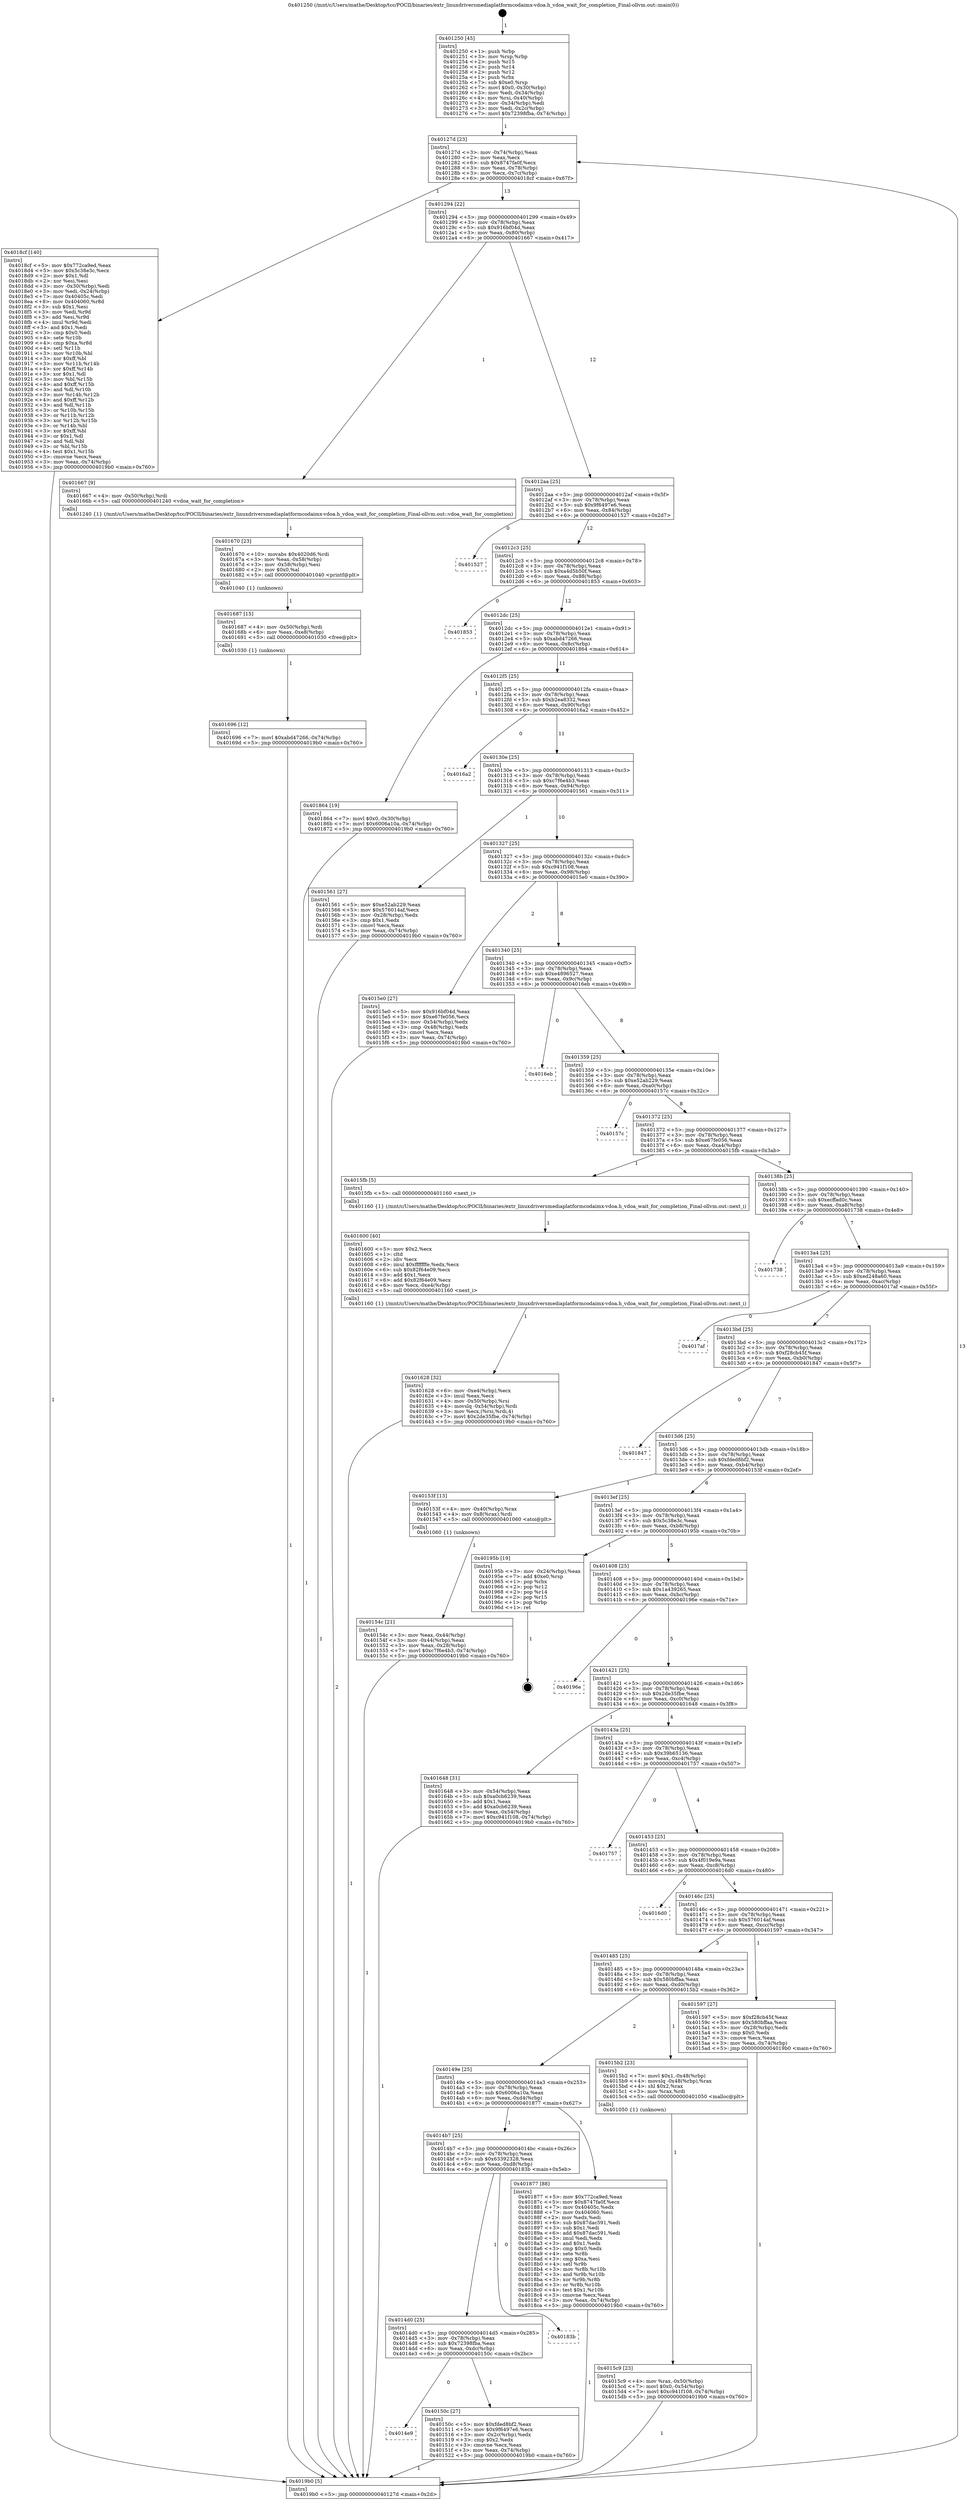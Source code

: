 digraph "0x401250" {
  label = "0x401250 (/mnt/c/Users/mathe/Desktop/tcc/POCII/binaries/extr_linuxdriversmediaplatformcodaimx-vdoa.h_vdoa_wait_for_completion_Final-ollvm.out::main(0))"
  labelloc = "t"
  node[shape=record]

  Entry [label="",width=0.3,height=0.3,shape=circle,fillcolor=black,style=filled]
  "0x40127d" [label="{
     0x40127d [23]\l
     | [instrs]\l
     &nbsp;&nbsp;0x40127d \<+3\>: mov -0x74(%rbp),%eax\l
     &nbsp;&nbsp;0x401280 \<+2\>: mov %eax,%ecx\l
     &nbsp;&nbsp;0x401282 \<+6\>: sub $0x8747fa0f,%ecx\l
     &nbsp;&nbsp;0x401288 \<+3\>: mov %eax,-0x78(%rbp)\l
     &nbsp;&nbsp;0x40128b \<+3\>: mov %ecx,-0x7c(%rbp)\l
     &nbsp;&nbsp;0x40128e \<+6\>: je 00000000004018cf \<main+0x67f\>\l
  }"]
  "0x4018cf" [label="{
     0x4018cf [140]\l
     | [instrs]\l
     &nbsp;&nbsp;0x4018cf \<+5\>: mov $0x772ca9ed,%eax\l
     &nbsp;&nbsp;0x4018d4 \<+5\>: mov $0x5c38e3c,%ecx\l
     &nbsp;&nbsp;0x4018d9 \<+2\>: mov $0x1,%dl\l
     &nbsp;&nbsp;0x4018db \<+2\>: xor %esi,%esi\l
     &nbsp;&nbsp;0x4018dd \<+3\>: mov -0x30(%rbp),%edi\l
     &nbsp;&nbsp;0x4018e0 \<+3\>: mov %edi,-0x24(%rbp)\l
     &nbsp;&nbsp;0x4018e3 \<+7\>: mov 0x40405c,%edi\l
     &nbsp;&nbsp;0x4018ea \<+8\>: mov 0x404060,%r8d\l
     &nbsp;&nbsp;0x4018f2 \<+3\>: sub $0x1,%esi\l
     &nbsp;&nbsp;0x4018f5 \<+3\>: mov %edi,%r9d\l
     &nbsp;&nbsp;0x4018f8 \<+3\>: add %esi,%r9d\l
     &nbsp;&nbsp;0x4018fb \<+4\>: imul %r9d,%edi\l
     &nbsp;&nbsp;0x4018ff \<+3\>: and $0x1,%edi\l
     &nbsp;&nbsp;0x401902 \<+3\>: cmp $0x0,%edi\l
     &nbsp;&nbsp;0x401905 \<+4\>: sete %r10b\l
     &nbsp;&nbsp;0x401909 \<+4\>: cmp $0xa,%r8d\l
     &nbsp;&nbsp;0x40190d \<+4\>: setl %r11b\l
     &nbsp;&nbsp;0x401911 \<+3\>: mov %r10b,%bl\l
     &nbsp;&nbsp;0x401914 \<+3\>: xor $0xff,%bl\l
     &nbsp;&nbsp;0x401917 \<+3\>: mov %r11b,%r14b\l
     &nbsp;&nbsp;0x40191a \<+4\>: xor $0xff,%r14b\l
     &nbsp;&nbsp;0x40191e \<+3\>: xor $0x1,%dl\l
     &nbsp;&nbsp;0x401921 \<+3\>: mov %bl,%r15b\l
     &nbsp;&nbsp;0x401924 \<+4\>: and $0xff,%r15b\l
     &nbsp;&nbsp;0x401928 \<+3\>: and %dl,%r10b\l
     &nbsp;&nbsp;0x40192b \<+3\>: mov %r14b,%r12b\l
     &nbsp;&nbsp;0x40192e \<+4\>: and $0xff,%r12b\l
     &nbsp;&nbsp;0x401932 \<+3\>: and %dl,%r11b\l
     &nbsp;&nbsp;0x401935 \<+3\>: or %r10b,%r15b\l
     &nbsp;&nbsp;0x401938 \<+3\>: or %r11b,%r12b\l
     &nbsp;&nbsp;0x40193b \<+3\>: xor %r12b,%r15b\l
     &nbsp;&nbsp;0x40193e \<+3\>: or %r14b,%bl\l
     &nbsp;&nbsp;0x401941 \<+3\>: xor $0xff,%bl\l
     &nbsp;&nbsp;0x401944 \<+3\>: or $0x1,%dl\l
     &nbsp;&nbsp;0x401947 \<+2\>: and %dl,%bl\l
     &nbsp;&nbsp;0x401949 \<+3\>: or %bl,%r15b\l
     &nbsp;&nbsp;0x40194c \<+4\>: test $0x1,%r15b\l
     &nbsp;&nbsp;0x401950 \<+3\>: cmovne %ecx,%eax\l
     &nbsp;&nbsp;0x401953 \<+3\>: mov %eax,-0x74(%rbp)\l
     &nbsp;&nbsp;0x401956 \<+5\>: jmp 00000000004019b0 \<main+0x760\>\l
  }"]
  "0x401294" [label="{
     0x401294 [22]\l
     | [instrs]\l
     &nbsp;&nbsp;0x401294 \<+5\>: jmp 0000000000401299 \<main+0x49\>\l
     &nbsp;&nbsp;0x401299 \<+3\>: mov -0x78(%rbp),%eax\l
     &nbsp;&nbsp;0x40129c \<+5\>: sub $0x916bf04d,%eax\l
     &nbsp;&nbsp;0x4012a1 \<+3\>: mov %eax,-0x80(%rbp)\l
     &nbsp;&nbsp;0x4012a4 \<+6\>: je 0000000000401667 \<main+0x417\>\l
  }"]
  Exit [label="",width=0.3,height=0.3,shape=circle,fillcolor=black,style=filled,peripheries=2]
  "0x401667" [label="{
     0x401667 [9]\l
     | [instrs]\l
     &nbsp;&nbsp;0x401667 \<+4\>: mov -0x50(%rbp),%rdi\l
     &nbsp;&nbsp;0x40166b \<+5\>: call 0000000000401240 \<vdoa_wait_for_completion\>\l
     | [calls]\l
     &nbsp;&nbsp;0x401240 \{1\} (/mnt/c/Users/mathe/Desktop/tcc/POCII/binaries/extr_linuxdriversmediaplatformcodaimx-vdoa.h_vdoa_wait_for_completion_Final-ollvm.out::vdoa_wait_for_completion)\l
  }"]
  "0x4012aa" [label="{
     0x4012aa [25]\l
     | [instrs]\l
     &nbsp;&nbsp;0x4012aa \<+5\>: jmp 00000000004012af \<main+0x5f\>\l
     &nbsp;&nbsp;0x4012af \<+3\>: mov -0x78(%rbp),%eax\l
     &nbsp;&nbsp;0x4012b2 \<+5\>: sub $0x9f6497e6,%eax\l
     &nbsp;&nbsp;0x4012b7 \<+6\>: mov %eax,-0x84(%rbp)\l
     &nbsp;&nbsp;0x4012bd \<+6\>: je 0000000000401527 \<main+0x2d7\>\l
  }"]
  "0x401696" [label="{
     0x401696 [12]\l
     | [instrs]\l
     &nbsp;&nbsp;0x401696 \<+7\>: movl $0xabd47266,-0x74(%rbp)\l
     &nbsp;&nbsp;0x40169d \<+5\>: jmp 00000000004019b0 \<main+0x760\>\l
  }"]
  "0x401527" [label="{
     0x401527\l
  }", style=dashed]
  "0x4012c3" [label="{
     0x4012c3 [25]\l
     | [instrs]\l
     &nbsp;&nbsp;0x4012c3 \<+5\>: jmp 00000000004012c8 \<main+0x78\>\l
     &nbsp;&nbsp;0x4012c8 \<+3\>: mov -0x78(%rbp),%eax\l
     &nbsp;&nbsp;0x4012cb \<+5\>: sub $0xa4d5b50f,%eax\l
     &nbsp;&nbsp;0x4012d0 \<+6\>: mov %eax,-0x88(%rbp)\l
     &nbsp;&nbsp;0x4012d6 \<+6\>: je 0000000000401853 \<main+0x603\>\l
  }"]
  "0x401687" [label="{
     0x401687 [15]\l
     | [instrs]\l
     &nbsp;&nbsp;0x401687 \<+4\>: mov -0x50(%rbp),%rdi\l
     &nbsp;&nbsp;0x40168b \<+6\>: mov %eax,-0xe8(%rbp)\l
     &nbsp;&nbsp;0x401691 \<+5\>: call 0000000000401030 \<free@plt\>\l
     | [calls]\l
     &nbsp;&nbsp;0x401030 \{1\} (unknown)\l
  }"]
  "0x401853" [label="{
     0x401853\l
  }", style=dashed]
  "0x4012dc" [label="{
     0x4012dc [25]\l
     | [instrs]\l
     &nbsp;&nbsp;0x4012dc \<+5\>: jmp 00000000004012e1 \<main+0x91\>\l
     &nbsp;&nbsp;0x4012e1 \<+3\>: mov -0x78(%rbp),%eax\l
     &nbsp;&nbsp;0x4012e4 \<+5\>: sub $0xabd47266,%eax\l
     &nbsp;&nbsp;0x4012e9 \<+6\>: mov %eax,-0x8c(%rbp)\l
     &nbsp;&nbsp;0x4012ef \<+6\>: je 0000000000401864 \<main+0x614\>\l
  }"]
  "0x401670" [label="{
     0x401670 [23]\l
     | [instrs]\l
     &nbsp;&nbsp;0x401670 \<+10\>: movabs $0x4020d6,%rdi\l
     &nbsp;&nbsp;0x40167a \<+3\>: mov %eax,-0x58(%rbp)\l
     &nbsp;&nbsp;0x40167d \<+3\>: mov -0x58(%rbp),%esi\l
     &nbsp;&nbsp;0x401680 \<+2\>: mov $0x0,%al\l
     &nbsp;&nbsp;0x401682 \<+5\>: call 0000000000401040 \<printf@plt\>\l
     | [calls]\l
     &nbsp;&nbsp;0x401040 \{1\} (unknown)\l
  }"]
  "0x401864" [label="{
     0x401864 [19]\l
     | [instrs]\l
     &nbsp;&nbsp;0x401864 \<+7\>: movl $0x0,-0x30(%rbp)\l
     &nbsp;&nbsp;0x40186b \<+7\>: movl $0x6006a10a,-0x74(%rbp)\l
     &nbsp;&nbsp;0x401872 \<+5\>: jmp 00000000004019b0 \<main+0x760\>\l
  }"]
  "0x4012f5" [label="{
     0x4012f5 [25]\l
     | [instrs]\l
     &nbsp;&nbsp;0x4012f5 \<+5\>: jmp 00000000004012fa \<main+0xaa\>\l
     &nbsp;&nbsp;0x4012fa \<+3\>: mov -0x78(%rbp),%eax\l
     &nbsp;&nbsp;0x4012fd \<+5\>: sub $0xb2ea8332,%eax\l
     &nbsp;&nbsp;0x401302 \<+6\>: mov %eax,-0x90(%rbp)\l
     &nbsp;&nbsp;0x401308 \<+6\>: je 00000000004016a2 \<main+0x452\>\l
  }"]
  "0x401628" [label="{
     0x401628 [32]\l
     | [instrs]\l
     &nbsp;&nbsp;0x401628 \<+6\>: mov -0xe4(%rbp),%ecx\l
     &nbsp;&nbsp;0x40162e \<+3\>: imul %eax,%ecx\l
     &nbsp;&nbsp;0x401631 \<+4\>: mov -0x50(%rbp),%rsi\l
     &nbsp;&nbsp;0x401635 \<+4\>: movslq -0x54(%rbp),%rdi\l
     &nbsp;&nbsp;0x401639 \<+3\>: mov %ecx,(%rsi,%rdi,4)\l
     &nbsp;&nbsp;0x40163c \<+7\>: movl $0x2de35fbe,-0x74(%rbp)\l
     &nbsp;&nbsp;0x401643 \<+5\>: jmp 00000000004019b0 \<main+0x760\>\l
  }"]
  "0x4016a2" [label="{
     0x4016a2\l
  }", style=dashed]
  "0x40130e" [label="{
     0x40130e [25]\l
     | [instrs]\l
     &nbsp;&nbsp;0x40130e \<+5\>: jmp 0000000000401313 \<main+0xc3\>\l
     &nbsp;&nbsp;0x401313 \<+3\>: mov -0x78(%rbp),%eax\l
     &nbsp;&nbsp;0x401316 \<+5\>: sub $0xc7f6e4b3,%eax\l
     &nbsp;&nbsp;0x40131b \<+6\>: mov %eax,-0x94(%rbp)\l
     &nbsp;&nbsp;0x401321 \<+6\>: je 0000000000401561 \<main+0x311\>\l
  }"]
  "0x401600" [label="{
     0x401600 [40]\l
     | [instrs]\l
     &nbsp;&nbsp;0x401600 \<+5\>: mov $0x2,%ecx\l
     &nbsp;&nbsp;0x401605 \<+1\>: cltd\l
     &nbsp;&nbsp;0x401606 \<+2\>: idiv %ecx\l
     &nbsp;&nbsp;0x401608 \<+6\>: imul $0xfffffffe,%edx,%ecx\l
     &nbsp;&nbsp;0x40160e \<+6\>: sub $0x82f64e09,%ecx\l
     &nbsp;&nbsp;0x401614 \<+3\>: add $0x1,%ecx\l
     &nbsp;&nbsp;0x401617 \<+6\>: add $0x82f64e09,%ecx\l
     &nbsp;&nbsp;0x40161d \<+6\>: mov %ecx,-0xe4(%rbp)\l
     &nbsp;&nbsp;0x401623 \<+5\>: call 0000000000401160 \<next_i\>\l
     | [calls]\l
     &nbsp;&nbsp;0x401160 \{1\} (/mnt/c/Users/mathe/Desktop/tcc/POCII/binaries/extr_linuxdriversmediaplatformcodaimx-vdoa.h_vdoa_wait_for_completion_Final-ollvm.out::next_i)\l
  }"]
  "0x401561" [label="{
     0x401561 [27]\l
     | [instrs]\l
     &nbsp;&nbsp;0x401561 \<+5\>: mov $0xe52ab229,%eax\l
     &nbsp;&nbsp;0x401566 \<+5\>: mov $0x576014af,%ecx\l
     &nbsp;&nbsp;0x40156b \<+3\>: mov -0x28(%rbp),%edx\l
     &nbsp;&nbsp;0x40156e \<+3\>: cmp $0x1,%edx\l
     &nbsp;&nbsp;0x401571 \<+3\>: cmovl %ecx,%eax\l
     &nbsp;&nbsp;0x401574 \<+3\>: mov %eax,-0x74(%rbp)\l
     &nbsp;&nbsp;0x401577 \<+5\>: jmp 00000000004019b0 \<main+0x760\>\l
  }"]
  "0x401327" [label="{
     0x401327 [25]\l
     | [instrs]\l
     &nbsp;&nbsp;0x401327 \<+5\>: jmp 000000000040132c \<main+0xdc\>\l
     &nbsp;&nbsp;0x40132c \<+3\>: mov -0x78(%rbp),%eax\l
     &nbsp;&nbsp;0x40132f \<+5\>: sub $0xc941f108,%eax\l
     &nbsp;&nbsp;0x401334 \<+6\>: mov %eax,-0x98(%rbp)\l
     &nbsp;&nbsp;0x40133a \<+6\>: je 00000000004015e0 \<main+0x390\>\l
  }"]
  "0x4015c9" [label="{
     0x4015c9 [23]\l
     | [instrs]\l
     &nbsp;&nbsp;0x4015c9 \<+4\>: mov %rax,-0x50(%rbp)\l
     &nbsp;&nbsp;0x4015cd \<+7\>: movl $0x0,-0x54(%rbp)\l
     &nbsp;&nbsp;0x4015d4 \<+7\>: movl $0xc941f108,-0x74(%rbp)\l
     &nbsp;&nbsp;0x4015db \<+5\>: jmp 00000000004019b0 \<main+0x760\>\l
  }"]
  "0x4015e0" [label="{
     0x4015e0 [27]\l
     | [instrs]\l
     &nbsp;&nbsp;0x4015e0 \<+5\>: mov $0x916bf04d,%eax\l
     &nbsp;&nbsp;0x4015e5 \<+5\>: mov $0xe67fe056,%ecx\l
     &nbsp;&nbsp;0x4015ea \<+3\>: mov -0x54(%rbp),%edx\l
     &nbsp;&nbsp;0x4015ed \<+3\>: cmp -0x48(%rbp),%edx\l
     &nbsp;&nbsp;0x4015f0 \<+3\>: cmovl %ecx,%eax\l
     &nbsp;&nbsp;0x4015f3 \<+3\>: mov %eax,-0x74(%rbp)\l
     &nbsp;&nbsp;0x4015f6 \<+5\>: jmp 00000000004019b0 \<main+0x760\>\l
  }"]
  "0x401340" [label="{
     0x401340 [25]\l
     | [instrs]\l
     &nbsp;&nbsp;0x401340 \<+5\>: jmp 0000000000401345 \<main+0xf5\>\l
     &nbsp;&nbsp;0x401345 \<+3\>: mov -0x78(%rbp),%eax\l
     &nbsp;&nbsp;0x401348 \<+5\>: sub $0xe4896527,%eax\l
     &nbsp;&nbsp;0x40134d \<+6\>: mov %eax,-0x9c(%rbp)\l
     &nbsp;&nbsp;0x401353 \<+6\>: je 00000000004016eb \<main+0x49b\>\l
  }"]
  "0x40154c" [label="{
     0x40154c [21]\l
     | [instrs]\l
     &nbsp;&nbsp;0x40154c \<+3\>: mov %eax,-0x44(%rbp)\l
     &nbsp;&nbsp;0x40154f \<+3\>: mov -0x44(%rbp),%eax\l
     &nbsp;&nbsp;0x401552 \<+3\>: mov %eax,-0x28(%rbp)\l
     &nbsp;&nbsp;0x401555 \<+7\>: movl $0xc7f6e4b3,-0x74(%rbp)\l
     &nbsp;&nbsp;0x40155c \<+5\>: jmp 00000000004019b0 \<main+0x760\>\l
  }"]
  "0x4016eb" [label="{
     0x4016eb\l
  }", style=dashed]
  "0x401359" [label="{
     0x401359 [25]\l
     | [instrs]\l
     &nbsp;&nbsp;0x401359 \<+5\>: jmp 000000000040135e \<main+0x10e\>\l
     &nbsp;&nbsp;0x40135e \<+3\>: mov -0x78(%rbp),%eax\l
     &nbsp;&nbsp;0x401361 \<+5\>: sub $0xe52ab229,%eax\l
     &nbsp;&nbsp;0x401366 \<+6\>: mov %eax,-0xa0(%rbp)\l
     &nbsp;&nbsp;0x40136c \<+6\>: je 000000000040157c \<main+0x32c\>\l
  }"]
  "0x401250" [label="{
     0x401250 [45]\l
     | [instrs]\l
     &nbsp;&nbsp;0x401250 \<+1\>: push %rbp\l
     &nbsp;&nbsp;0x401251 \<+3\>: mov %rsp,%rbp\l
     &nbsp;&nbsp;0x401254 \<+2\>: push %r15\l
     &nbsp;&nbsp;0x401256 \<+2\>: push %r14\l
     &nbsp;&nbsp;0x401258 \<+2\>: push %r12\l
     &nbsp;&nbsp;0x40125a \<+1\>: push %rbx\l
     &nbsp;&nbsp;0x40125b \<+7\>: sub $0xe0,%rsp\l
     &nbsp;&nbsp;0x401262 \<+7\>: movl $0x0,-0x30(%rbp)\l
     &nbsp;&nbsp;0x401269 \<+3\>: mov %edi,-0x34(%rbp)\l
     &nbsp;&nbsp;0x40126c \<+4\>: mov %rsi,-0x40(%rbp)\l
     &nbsp;&nbsp;0x401270 \<+3\>: mov -0x34(%rbp),%edi\l
     &nbsp;&nbsp;0x401273 \<+3\>: mov %edi,-0x2c(%rbp)\l
     &nbsp;&nbsp;0x401276 \<+7\>: movl $0x72398fba,-0x74(%rbp)\l
  }"]
  "0x40157c" [label="{
     0x40157c\l
  }", style=dashed]
  "0x401372" [label="{
     0x401372 [25]\l
     | [instrs]\l
     &nbsp;&nbsp;0x401372 \<+5\>: jmp 0000000000401377 \<main+0x127\>\l
     &nbsp;&nbsp;0x401377 \<+3\>: mov -0x78(%rbp),%eax\l
     &nbsp;&nbsp;0x40137a \<+5\>: sub $0xe67fe056,%eax\l
     &nbsp;&nbsp;0x40137f \<+6\>: mov %eax,-0xa4(%rbp)\l
     &nbsp;&nbsp;0x401385 \<+6\>: je 00000000004015fb \<main+0x3ab\>\l
  }"]
  "0x4019b0" [label="{
     0x4019b0 [5]\l
     | [instrs]\l
     &nbsp;&nbsp;0x4019b0 \<+5\>: jmp 000000000040127d \<main+0x2d\>\l
  }"]
  "0x4015fb" [label="{
     0x4015fb [5]\l
     | [instrs]\l
     &nbsp;&nbsp;0x4015fb \<+5\>: call 0000000000401160 \<next_i\>\l
     | [calls]\l
     &nbsp;&nbsp;0x401160 \{1\} (/mnt/c/Users/mathe/Desktop/tcc/POCII/binaries/extr_linuxdriversmediaplatformcodaimx-vdoa.h_vdoa_wait_for_completion_Final-ollvm.out::next_i)\l
  }"]
  "0x40138b" [label="{
     0x40138b [25]\l
     | [instrs]\l
     &nbsp;&nbsp;0x40138b \<+5\>: jmp 0000000000401390 \<main+0x140\>\l
     &nbsp;&nbsp;0x401390 \<+3\>: mov -0x78(%rbp),%eax\l
     &nbsp;&nbsp;0x401393 \<+5\>: sub $0xecffad0c,%eax\l
     &nbsp;&nbsp;0x401398 \<+6\>: mov %eax,-0xa8(%rbp)\l
     &nbsp;&nbsp;0x40139e \<+6\>: je 0000000000401738 \<main+0x4e8\>\l
  }"]
  "0x4014e9" [label="{
     0x4014e9\l
  }", style=dashed]
  "0x401738" [label="{
     0x401738\l
  }", style=dashed]
  "0x4013a4" [label="{
     0x4013a4 [25]\l
     | [instrs]\l
     &nbsp;&nbsp;0x4013a4 \<+5\>: jmp 00000000004013a9 \<main+0x159\>\l
     &nbsp;&nbsp;0x4013a9 \<+3\>: mov -0x78(%rbp),%eax\l
     &nbsp;&nbsp;0x4013ac \<+5\>: sub $0xed248a60,%eax\l
     &nbsp;&nbsp;0x4013b1 \<+6\>: mov %eax,-0xac(%rbp)\l
     &nbsp;&nbsp;0x4013b7 \<+6\>: je 00000000004017af \<main+0x55f\>\l
  }"]
  "0x40150c" [label="{
     0x40150c [27]\l
     | [instrs]\l
     &nbsp;&nbsp;0x40150c \<+5\>: mov $0xfded8bf2,%eax\l
     &nbsp;&nbsp;0x401511 \<+5\>: mov $0x9f6497e6,%ecx\l
     &nbsp;&nbsp;0x401516 \<+3\>: mov -0x2c(%rbp),%edx\l
     &nbsp;&nbsp;0x401519 \<+3\>: cmp $0x2,%edx\l
     &nbsp;&nbsp;0x40151c \<+3\>: cmovne %ecx,%eax\l
     &nbsp;&nbsp;0x40151f \<+3\>: mov %eax,-0x74(%rbp)\l
     &nbsp;&nbsp;0x401522 \<+5\>: jmp 00000000004019b0 \<main+0x760\>\l
  }"]
  "0x4017af" [label="{
     0x4017af\l
  }", style=dashed]
  "0x4013bd" [label="{
     0x4013bd [25]\l
     | [instrs]\l
     &nbsp;&nbsp;0x4013bd \<+5\>: jmp 00000000004013c2 \<main+0x172\>\l
     &nbsp;&nbsp;0x4013c2 \<+3\>: mov -0x78(%rbp),%eax\l
     &nbsp;&nbsp;0x4013c5 \<+5\>: sub $0xf28cb45f,%eax\l
     &nbsp;&nbsp;0x4013ca \<+6\>: mov %eax,-0xb0(%rbp)\l
     &nbsp;&nbsp;0x4013d0 \<+6\>: je 0000000000401847 \<main+0x5f7\>\l
  }"]
  "0x4014d0" [label="{
     0x4014d0 [25]\l
     | [instrs]\l
     &nbsp;&nbsp;0x4014d0 \<+5\>: jmp 00000000004014d5 \<main+0x285\>\l
     &nbsp;&nbsp;0x4014d5 \<+3\>: mov -0x78(%rbp),%eax\l
     &nbsp;&nbsp;0x4014d8 \<+5\>: sub $0x72398fba,%eax\l
     &nbsp;&nbsp;0x4014dd \<+6\>: mov %eax,-0xdc(%rbp)\l
     &nbsp;&nbsp;0x4014e3 \<+6\>: je 000000000040150c \<main+0x2bc\>\l
  }"]
  "0x401847" [label="{
     0x401847\l
  }", style=dashed]
  "0x4013d6" [label="{
     0x4013d6 [25]\l
     | [instrs]\l
     &nbsp;&nbsp;0x4013d6 \<+5\>: jmp 00000000004013db \<main+0x18b\>\l
     &nbsp;&nbsp;0x4013db \<+3\>: mov -0x78(%rbp),%eax\l
     &nbsp;&nbsp;0x4013de \<+5\>: sub $0xfded8bf2,%eax\l
     &nbsp;&nbsp;0x4013e3 \<+6\>: mov %eax,-0xb4(%rbp)\l
     &nbsp;&nbsp;0x4013e9 \<+6\>: je 000000000040153f \<main+0x2ef\>\l
  }"]
  "0x40183b" [label="{
     0x40183b\l
  }", style=dashed]
  "0x40153f" [label="{
     0x40153f [13]\l
     | [instrs]\l
     &nbsp;&nbsp;0x40153f \<+4\>: mov -0x40(%rbp),%rax\l
     &nbsp;&nbsp;0x401543 \<+4\>: mov 0x8(%rax),%rdi\l
     &nbsp;&nbsp;0x401547 \<+5\>: call 0000000000401060 \<atoi@plt\>\l
     | [calls]\l
     &nbsp;&nbsp;0x401060 \{1\} (unknown)\l
  }"]
  "0x4013ef" [label="{
     0x4013ef [25]\l
     | [instrs]\l
     &nbsp;&nbsp;0x4013ef \<+5\>: jmp 00000000004013f4 \<main+0x1a4\>\l
     &nbsp;&nbsp;0x4013f4 \<+3\>: mov -0x78(%rbp),%eax\l
     &nbsp;&nbsp;0x4013f7 \<+5\>: sub $0x5c38e3c,%eax\l
     &nbsp;&nbsp;0x4013fc \<+6\>: mov %eax,-0xb8(%rbp)\l
     &nbsp;&nbsp;0x401402 \<+6\>: je 000000000040195b \<main+0x70b\>\l
  }"]
  "0x4014b7" [label="{
     0x4014b7 [25]\l
     | [instrs]\l
     &nbsp;&nbsp;0x4014b7 \<+5\>: jmp 00000000004014bc \<main+0x26c\>\l
     &nbsp;&nbsp;0x4014bc \<+3\>: mov -0x78(%rbp),%eax\l
     &nbsp;&nbsp;0x4014bf \<+5\>: sub $0x63392328,%eax\l
     &nbsp;&nbsp;0x4014c4 \<+6\>: mov %eax,-0xd8(%rbp)\l
     &nbsp;&nbsp;0x4014ca \<+6\>: je 000000000040183b \<main+0x5eb\>\l
  }"]
  "0x40195b" [label="{
     0x40195b [19]\l
     | [instrs]\l
     &nbsp;&nbsp;0x40195b \<+3\>: mov -0x24(%rbp),%eax\l
     &nbsp;&nbsp;0x40195e \<+7\>: add $0xe0,%rsp\l
     &nbsp;&nbsp;0x401965 \<+1\>: pop %rbx\l
     &nbsp;&nbsp;0x401966 \<+2\>: pop %r12\l
     &nbsp;&nbsp;0x401968 \<+2\>: pop %r14\l
     &nbsp;&nbsp;0x40196a \<+2\>: pop %r15\l
     &nbsp;&nbsp;0x40196c \<+1\>: pop %rbp\l
     &nbsp;&nbsp;0x40196d \<+1\>: ret\l
  }"]
  "0x401408" [label="{
     0x401408 [25]\l
     | [instrs]\l
     &nbsp;&nbsp;0x401408 \<+5\>: jmp 000000000040140d \<main+0x1bd\>\l
     &nbsp;&nbsp;0x40140d \<+3\>: mov -0x78(%rbp),%eax\l
     &nbsp;&nbsp;0x401410 \<+5\>: sub $0x1a439265,%eax\l
     &nbsp;&nbsp;0x401415 \<+6\>: mov %eax,-0xbc(%rbp)\l
     &nbsp;&nbsp;0x40141b \<+6\>: je 000000000040196e \<main+0x71e\>\l
  }"]
  "0x401877" [label="{
     0x401877 [88]\l
     | [instrs]\l
     &nbsp;&nbsp;0x401877 \<+5\>: mov $0x772ca9ed,%eax\l
     &nbsp;&nbsp;0x40187c \<+5\>: mov $0x8747fa0f,%ecx\l
     &nbsp;&nbsp;0x401881 \<+7\>: mov 0x40405c,%edx\l
     &nbsp;&nbsp;0x401888 \<+7\>: mov 0x404060,%esi\l
     &nbsp;&nbsp;0x40188f \<+2\>: mov %edx,%edi\l
     &nbsp;&nbsp;0x401891 \<+6\>: sub $0x87dac591,%edi\l
     &nbsp;&nbsp;0x401897 \<+3\>: sub $0x1,%edi\l
     &nbsp;&nbsp;0x40189a \<+6\>: add $0x87dac591,%edi\l
     &nbsp;&nbsp;0x4018a0 \<+3\>: imul %edi,%edx\l
     &nbsp;&nbsp;0x4018a3 \<+3\>: and $0x1,%edx\l
     &nbsp;&nbsp;0x4018a6 \<+3\>: cmp $0x0,%edx\l
     &nbsp;&nbsp;0x4018a9 \<+4\>: sete %r8b\l
     &nbsp;&nbsp;0x4018ad \<+3\>: cmp $0xa,%esi\l
     &nbsp;&nbsp;0x4018b0 \<+4\>: setl %r9b\l
     &nbsp;&nbsp;0x4018b4 \<+3\>: mov %r8b,%r10b\l
     &nbsp;&nbsp;0x4018b7 \<+3\>: and %r9b,%r10b\l
     &nbsp;&nbsp;0x4018ba \<+3\>: xor %r9b,%r8b\l
     &nbsp;&nbsp;0x4018bd \<+3\>: or %r8b,%r10b\l
     &nbsp;&nbsp;0x4018c0 \<+4\>: test $0x1,%r10b\l
     &nbsp;&nbsp;0x4018c4 \<+3\>: cmovne %ecx,%eax\l
     &nbsp;&nbsp;0x4018c7 \<+3\>: mov %eax,-0x74(%rbp)\l
     &nbsp;&nbsp;0x4018ca \<+5\>: jmp 00000000004019b0 \<main+0x760\>\l
  }"]
  "0x40196e" [label="{
     0x40196e\l
  }", style=dashed]
  "0x401421" [label="{
     0x401421 [25]\l
     | [instrs]\l
     &nbsp;&nbsp;0x401421 \<+5\>: jmp 0000000000401426 \<main+0x1d6\>\l
     &nbsp;&nbsp;0x401426 \<+3\>: mov -0x78(%rbp),%eax\l
     &nbsp;&nbsp;0x401429 \<+5\>: sub $0x2de35fbe,%eax\l
     &nbsp;&nbsp;0x40142e \<+6\>: mov %eax,-0xc0(%rbp)\l
     &nbsp;&nbsp;0x401434 \<+6\>: je 0000000000401648 \<main+0x3f8\>\l
  }"]
  "0x40149e" [label="{
     0x40149e [25]\l
     | [instrs]\l
     &nbsp;&nbsp;0x40149e \<+5\>: jmp 00000000004014a3 \<main+0x253\>\l
     &nbsp;&nbsp;0x4014a3 \<+3\>: mov -0x78(%rbp),%eax\l
     &nbsp;&nbsp;0x4014a6 \<+5\>: sub $0x6006a10a,%eax\l
     &nbsp;&nbsp;0x4014ab \<+6\>: mov %eax,-0xd4(%rbp)\l
     &nbsp;&nbsp;0x4014b1 \<+6\>: je 0000000000401877 \<main+0x627\>\l
  }"]
  "0x401648" [label="{
     0x401648 [31]\l
     | [instrs]\l
     &nbsp;&nbsp;0x401648 \<+3\>: mov -0x54(%rbp),%eax\l
     &nbsp;&nbsp;0x40164b \<+5\>: sub $0xa0cb6239,%eax\l
     &nbsp;&nbsp;0x401650 \<+3\>: add $0x1,%eax\l
     &nbsp;&nbsp;0x401653 \<+5\>: add $0xa0cb6239,%eax\l
     &nbsp;&nbsp;0x401658 \<+3\>: mov %eax,-0x54(%rbp)\l
     &nbsp;&nbsp;0x40165b \<+7\>: movl $0xc941f108,-0x74(%rbp)\l
     &nbsp;&nbsp;0x401662 \<+5\>: jmp 00000000004019b0 \<main+0x760\>\l
  }"]
  "0x40143a" [label="{
     0x40143a [25]\l
     | [instrs]\l
     &nbsp;&nbsp;0x40143a \<+5\>: jmp 000000000040143f \<main+0x1ef\>\l
     &nbsp;&nbsp;0x40143f \<+3\>: mov -0x78(%rbp),%eax\l
     &nbsp;&nbsp;0x401442 \<+5\>: sub $0x39b65136,%eax\l
     &nbsp;&nbsp;0x401447 \<+6\>: mov %eax,-0xc4(%rbp)\l
     &nbsp;&nbsp;0x40144d \<+6\>: je 0000000000401757 \<main+0x507\>\l
  }"]
  "0x4015b2" [label="{
     0x4015b2 [23]\l
     | [instrs]\l
     &nbsp;&nbsp;0x4015b2 \<+7\>: movl $0x1,-0x48(%rbp)\l
     &nbsp;&nbsp;0x4015b9 \<+4\>: movslq -0x48(%rbp),%rax\l
     &nbsp;&nbsp;0x4015bd \<+4\>: shl $0x2,%rax\l
     &nbsp;&nbsp;0x4015c1 \<+3\>: mov %rax,%rdi\l
     &nbsp;&nbsp;0x4015c4 \<+5\>: call 0000000000401050 \<malloc@plt\>\l
     | [calls]\l
     &nbsp;&nbsp;0x401050 \{1\} (unknown)\l
  }"]
  "0x401757" [label="{
     0x401757\l
  }", style=dashed]
  "0x401453" [label="{
     0x401453 [25]\l
     | [instrs]\l
     &nbsp;&nbsp;0x401453 \<+5\>: jmp 0000000000401458 \<main+0x208\>\l
     &nbsp;&nbsp;0x401458 \<+3\>: mov -0x78(%rbp),%eax\l
     &nbsp;&nbsp;0x40145b \<+5\>: sub $0x4f019e9a,%eax\l
     &nbsp;&nbsp;0x401460 \<+6\>: mov %eax,-0xc8(%rbp)\l
     &nbsp;&nbsp;0x401466 \<+6\>: je 00000000004016d0 \<main+0x480\>\l
  }"]
  "0x401485" [label="{
     0x401485 [25]\l
     | [instrs]\l
     &nbsp;&nbsp;0x401485 \<+5\>: jmp 000000000040148a \<main+0x23a\>\l
     &nbsp;&nbsp;0x40148a \<+3\>: mov -0x78(%rbp),%eax\l
     &nbsp;&nbsp;0x40148d \<+5\>: sub $0x580bffaa,%eax\l
     &nbsp;&nbsp;0x401492 \<+6\>: mov %eax,-0xd0(%rbp)\l
     &nbsp;&nbsp;0x401498 \<+6\>: je 00000000004015b2 \<main+0x362\>\l
  }"]
  "0x4016d0" [label="{
     0x4016d0\l
  }", style=dashed]
  "0x40146c" [label="{
     0x40146c [25]\l
     | [instrs]\l
     &nbsp;&nbsp;0x40146c \<+5\>: jmp 0000000000401471 \<main+0x221\>\l
     &nbsp;&nbsp;0x401471 \<+3\>: mov -0x78(%rbp),%eax\l
     &nbsp;&nbsp;0x401474 \<+5\>: sub $0x576014af,%eax\l
     &nbsp;&nbsp;0x401479 \<+6\>: mov %eax,-0xcc(%rbp)\l
     &nbsp;&nbsp;0x40147f \<+6\>: je 0000000000401597 \<main+0x347\>\l
  }"]
  "0x401597" [label="{
     0x401597 [27]\l
     | [instrs]\l
     &nbsp;&nbsp;0x401597 \<+5\>: mov $0xf28cb45f,%eax\l
     &nbsp;&nbsp;0x40159c \<+5\>: mov $0x580bffaa,%ecx\l
     &nbsp;&nbsp;0x4015a1 \<+3\>: mov -0x28(%rbp),%edx\l
     &nbsp;&nbsp;0x4015a4 \<+3\>: cmp $0x0,%edx\l
     &nbsp;&nbsp;0x4015a7 \<+3\>: cmove %ecx,%eax\l
     &nbsp;&nbsp;0x4015aa \<+3\>: mov %eax,-0x74(%rbp)\l
     &nbsp;&nbsp;0x4015ad \<+5\>: jmp 00000000004019b0 \<main+0x760\>\l
  }"]
  Entry -> "0x401250" [label=" 1"]
  "0x40127d" -> "0x4018cf" [label=" 1"]
  "0x40127d" -> "0x401294" [label=" 13"]
  "0x40195b" -> Exit [label=" 1"]
  "0x401294" -> "0x401667" [label=" 1"]
  "0x401294" -> "0x4012aa" [label=" 12"]
  "0x4018cf" -> "0x4019b0" [label=" 1"]
  "0x4012aa" -> "0x401527" [label=" 0"]
  "0x4012aa" -> "0x4012c3" [label=" 12"]
  "0x401877" -> "0x4019b0" [label=" 1"]
  "0x4012c3" -> "0x401853" [label=" 0"]
  "0x4012c3" -> "0x4012dc" [label=" 12"]
  "0x401864" -> "0x4019b0" [label=" 1"]
  "0x4012dc" -> "0x401864" [label=" 1"]
  "0x4012dc" -> "0x4012f5" [label=" 11"]
  "0x401696" -> "0x4019b0" [label=" 1"]
  "0x4012f5" -> "0x4016a2" [label=" 0"]
  "0x4012f5" -> "0x40130e" [label=" 11"]
  "0x401687" -> "0x401696" [label=" 1"]
  "0x40130e" -> "0x401561" [label=" 1"]
  "0x40130e" -> "0x401327" [label=" 10"]
  "0x401670" -> "0x401687" [label=" 1"]
  "0x401327" -> "0x4015e0" [label=" 2"]
  "0x401327" -> "0x401340" [label=" 8"]
  "0x401667" -> "0x401670" [label=" 1"]
  "0x401340" -> "0x4016eb" [label=" 0"]
  "0x401340" -> "0x401359" [label=" 8"]
  "0x401648" -> "0x4019b0" [label=" 1"]
  "0x401359" -> "0x40157c" [label=" 0"]
  "0x401359" -> "0x401372" [label=" 8"]
  "0x401628" -> "0x4019b0" [label=" 1"]
  "0x401372" -> "0x4015fb" [label=" 1"]
  "0x401372" -> "0x40138b" [label=" 7"]
  "0x401600" -> "0x401628" [label=" 1"]
  "0x40138b" -> "0x401738" [label=" 0"]
  "0x40138b" -> "0x4013a4" [label=" 7"]
  "0x4015fb" -> "0x401600" [label=" 1"]
  "0x4013a4" -> "0x4017af" [label=" 0"]
  "0x4013a4" -> "0x4013bd" [label=" 7"]
  "0x4015e0" -> "0x4019b0" [label=" 2"]
  "0x4013bd" -> "0x401847" [label=" 0"]
  "0x4013bd" -> "0x4013d6" [label=" 7"]
  "0x4015b2" -> "0x4015c9" [label=" 1"]
  "0x4013d6" -> "0x40153f" [label=" 1"]
  "0x4013d6" -> "0x4013ef" [label=" 6"]
  "0x401597" -> "0x4019b0" [label=" 1"]
  "0x4013ef" -> "0x40195b" [label=" 1"]
  "0x4013ef" -> "0x401408" [label=" 5"]
  "0x40154c" -> "0x4019b0" [label=" 1"]
  "0x401408" -> "0x40196e" [label=" 0"]
  "0x401408" -> "0x401421" [label=" 5"]
  "0x40153f" -> "0x40154c" [label=" 1"]
  "0x401421" -> "0x401648" [label=" 1"]
  "0x401421" -> "0x40143a" [label=" 4"]
  "0x401250" -> "0x40127d" [label=" 1"]
  "0x40143a" -> "0x401757" [label=" 0"]
  "0x40143a" -> "0x401453" [label=" 4"]
  "0x40150c" -> "0x4019b0" [label=" 1"]
  "0x401453" -> "0x4016d0" [label=" 0"]
  "0x401453" -> "0x40146c" [label=" 4"]
  "0x4014d0" -> "0x40150c" [label=" 1"]
  "0x40146c" -> "0x401597" [label=" 1"]
  "0x40146c" -> "0x401485" [label=" 3"]
  "0x4014d0" -> "0x4014e9" [label=" 0"]
  "0x401485" -> "0x4015b2" [label=" 1"]
  "0x401485" -> "0x40149e" [label=" 2"]
  "0x4019b0" -> "0x40127d" [label=" 13"]
  "0x40149e" -> "0x401877" [label=" 1"]
  "0x40149e" -> "0x4014b7" [label=" 1"]
  "0x401561" -> "0x4019b0" [label=" 1"]
  "0x4014b7" -> "0x40183b" [label=" 0"]
  "0x4014b7" -> "0x4014d0" [label=" 1"]
  "0x4015c9" -> "0x4019b0" [label=" 1"]
}
